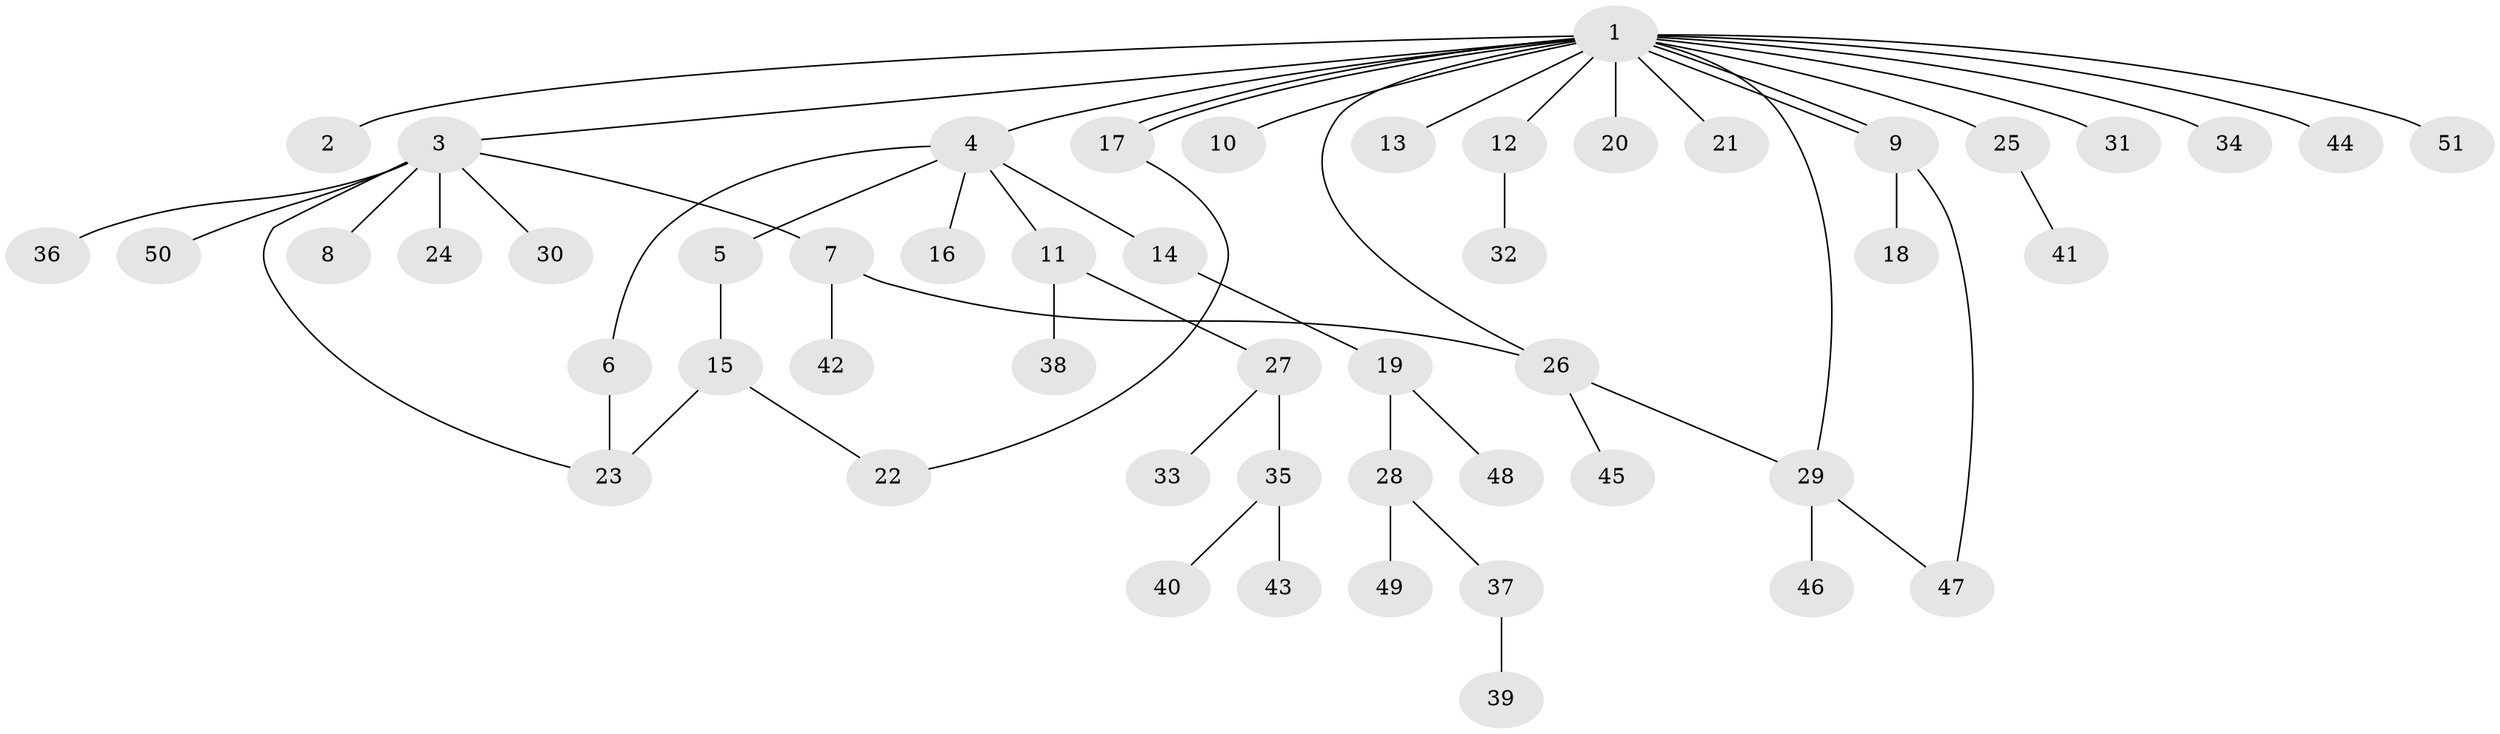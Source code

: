 // coarse degree distribution, {18: 0.02702702702702703, 1: 0.6216216216216216, 7: 0.05405405405405406, 2: 0.16216216216216217, 3: 0.10810810810810811, 5: 0.02702702702702703}
// Generated by graph-tools (version 1.1) at 2025/41/03/06/25 10:41:49]
// undirected, 51 vertices, 58 edges
graph export_dot {
graph [start="1"]
  node [color=gray90,style=filled];
  1;
  2;
  3;
  4;
  5;
  6;
  7;
  8;
  9;
  10;
  11;
  12;
  13;
  14;
  15;
  16;
  17;
  18;
  19;
  20;
  21;
  22;
  23;
  24;
  25;
  26;
  27;
  28;
  29;
  30;
  31;
  32;
  33;
  34;
  35;
  36;
  37;
  38;
  39;
  40;
  41;
  42;
  43;
  44;
  45;
  46;
  47;
  48;
  49;
  50;
  51;
  1 -- 2;
  1 -- 3;
  1 -- 4;
  1 -- 9;
  1 -- 9;
  1 -- 10;
  1 -- 12;
  1 -- 13;
  1 -- 17;
  1 -- 17;
  1 -- 20;
  1 -- 21;
  1 -- 25;
  1 -- 26;
  1 -- 29;
  1 -- 31;
  1 -- 34;
  1 -- 44;
  1 -- 51;
  3 -- 7;
  3 -- 8;
  3 -- 23;
  3 -- 24;
  3 -- 30;
  3 -- 36;
  3 -- 50;
  4 -- 5;
  4 -- 6;
  4 -- 11;
  4 -- 14;
  4 -- 16;
  5 -- 15;
  6 -- 23;
  7 -- 26;
  7 -- 42;
  9 -- 18;
  9 -- 47;
  11 -- 27;
  11 -- 38;
  12 -- 32;
  14 -- 19;
  15 -- 22;
  15 -- 23;
  17 -- 22;
  19 -- 28;
  19 -- 48;
  25 -- 41;
  26 -- 29;
  26 -- 45;
  27 -- 33;
  27 -- 35;
  28 -- 37;
  28 -- 49;
  29 -- 46;
  29 -- 47;
  35 -- 40;
  35 -- 43;
  37 -- 39;
}
